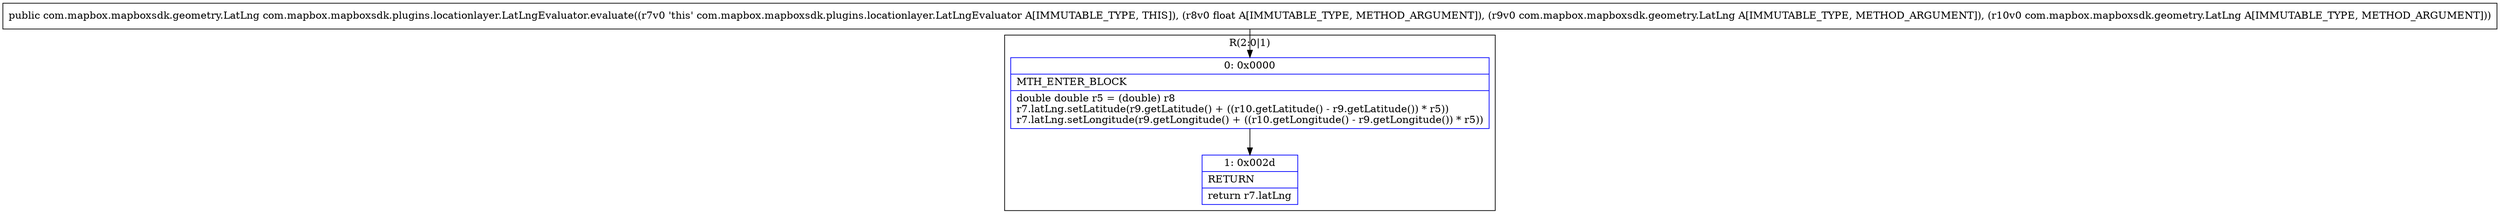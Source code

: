 digraph "CFG forcom.mapbox.mapboxsdk.plugins.locationlayer.LatLngEvaluator.evaluate(FLcom\/mapbox\/mapboxsdk\/geometry\/LatLng;Lcom\/mapbox\/mapboxsdk\/geometry\/LatLng;)Lcom\/mapbox\/mapboxsdk\/geometry\/LatLng;" {
subgraph cluster_Region_584418879 {
label = "R(2:0|1)";
node [shape=record,color=blue];
Node_0 [shape=record,label="{0\:\ 0x0000|MTH_ENTER_BLOCK\l|double double r5 = (double) r8\lr7.latLng.setLatitude(r9.getLatitude() + ((r10.getLatitude() \- r9.getLatitude()) * r5))\lr7.latLng.setLongitude(r9.getLongitude() + ((r10.getLongitude() \- r9.getLongitude()) * r5))\l}"];
Node_1 [shape=record,label="{1\:\ 0x002d|RETURN\l|return r7.latLng\l}"];
}
MethodNode[shape=record,label="{public com.mapbox.mapboxsdk.geometry.LatLng com.mapbox.mapboxsdk.plugins.locationlayer.LatLngEvaluator.evaluate((r7v0 'this' com.mapbox.mapboxsdk.plugins.locationlayer.LatLngEvaluator A[IMMUTABLE_TYPE, THIS]), (r8v0 float A[IMMUTABLE_TYPE, METHOD_ARGUMENT]), (r9v0 com.mapbox.mapboxsdk.geometry.LatLng A[IMMUTABLE_TYPE, METHOD_ARGUMENT]), (r10v0 com.mapbox.mapboxsdk.geometry.LatLng A[IMMUTABLE_TYPE, METHOD_ARGUMENT])) }"];
MethodNode -> Node_0;
Node_0 -> Node_1;
}

